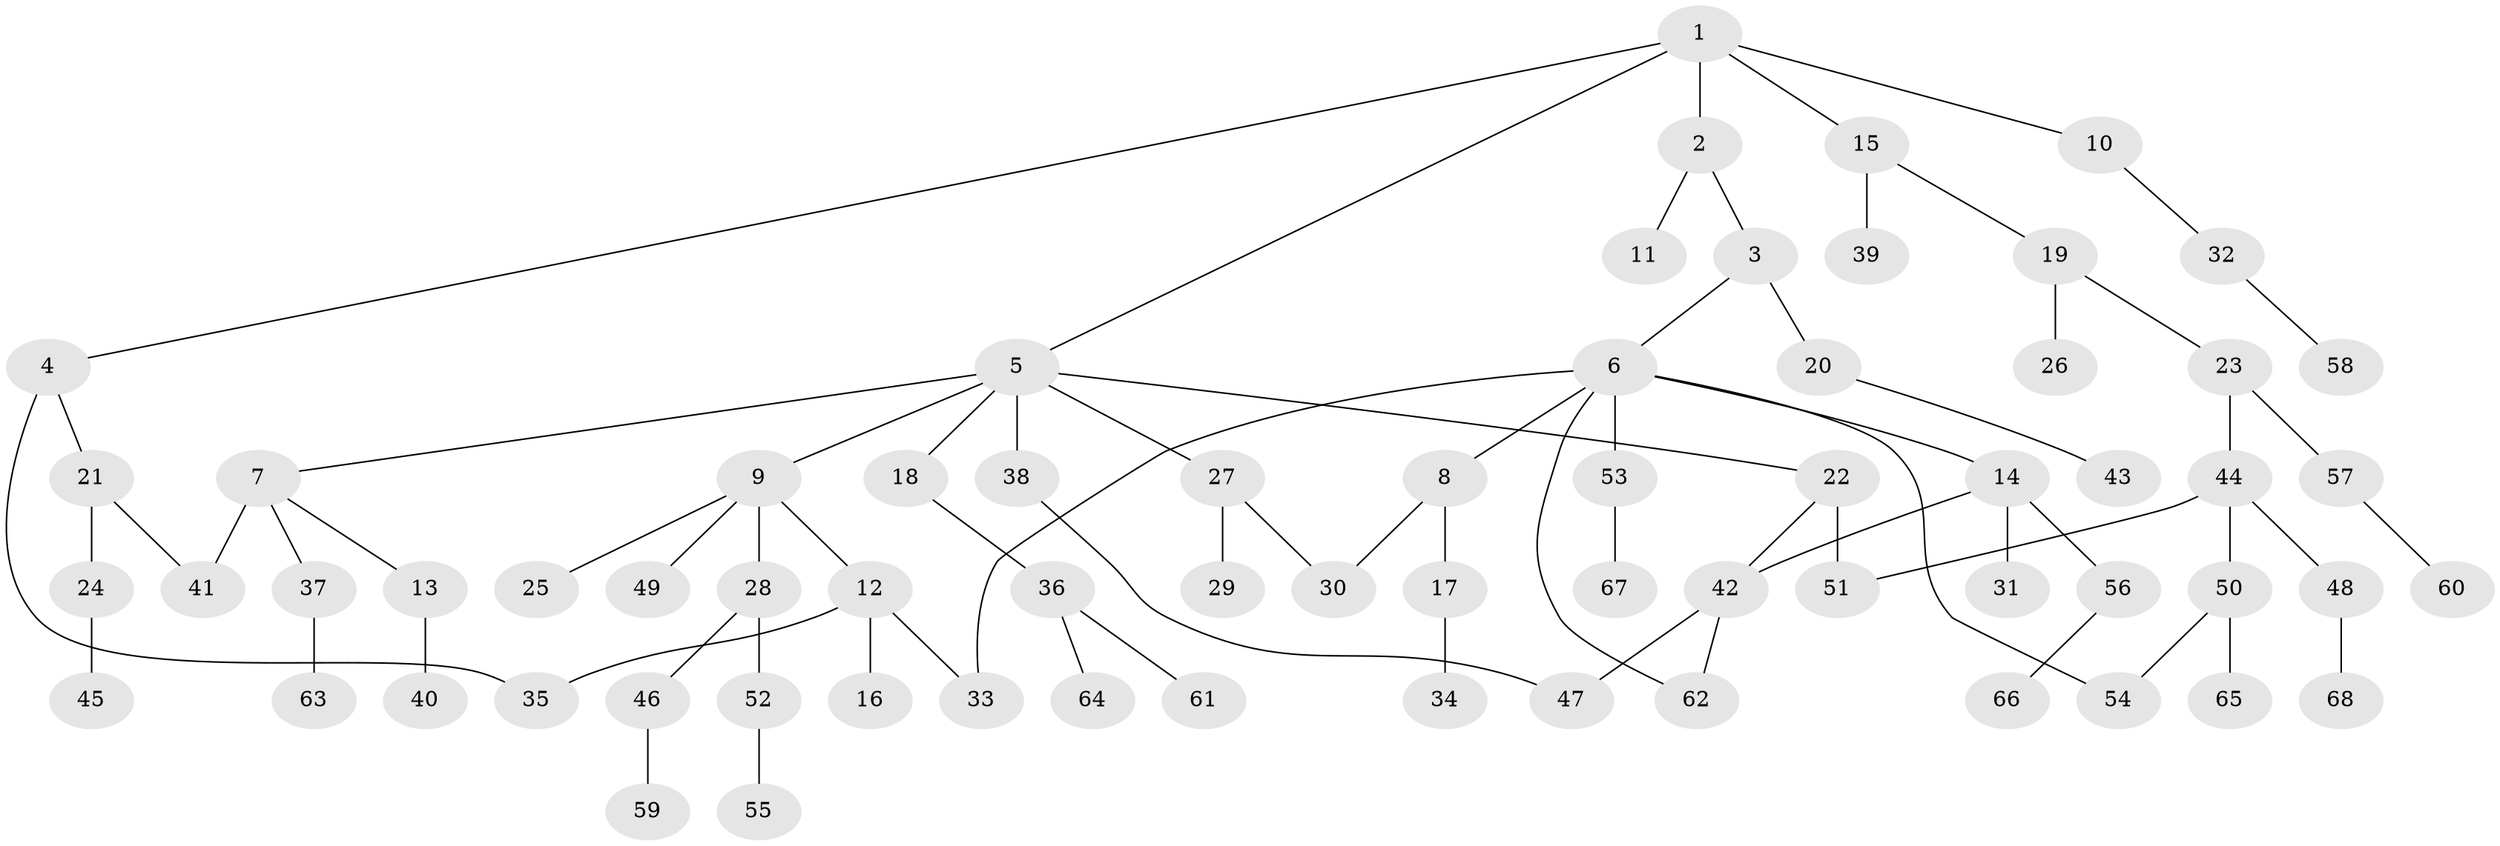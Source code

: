 // original degree distribution, {7: 0.014814814814814815, 2: 0.2962962962962963, 4: 0.05925925925925926, 5: 0.037037037037037035, 8: 0.007407407407407408, 1: 0.42962962962962964, 6: 0.014814814814814815, 3: 0.14074074074074075}
// Generated by graph-tools (version 1.1) at 2025/34/03/09/25 02:34:07]
// undirected, 68 vertices, 76 edges
graph export_dot {
graph [start="1"]
  node [color=gray90,style=filled];
  1;
  2;
  3;
  4;
  5;
  6;
  7;
  8;
  9;
  10;
  11;
  12;
  13;
  14;
  15;
  16;
  17;
  18;
  19;
  20;
  21;
  22;
  23;
  24;
  25;
  26;
  27;
  28;
  29;
  30;
  31;
  32;
  33;
  34;
  35;
  36;
  37;
  38;
  39;
  40;
  41;
  42;
  43;
  44;
  45;
  46;
  47;
  48;
  49;
  50;
  51;
  52;
  53;
  54;
  55;
  56;
  57;
  58;
  59;
  60;
  61;
  62;
  63;
  64;
  65;
  66;
  67;
  68;
  1 -- 2 [weight=2.0];
  1 -- 4 [weight=1.0];
  1 -- 5 [weight=1.0];
  1 -- 10 [weight=1.0];
  1 -- 15 [weight=1.0];
  2 -- 3 [weight=1.0];
  2 -- 11 [weight=1.0];
  3 -- 6 [weight=1.0];
  3 -- 20 [weight=1.0];
  4 -- 21 [weight=1.0];
  4 -- 35 [weight=2.0];
  5 -- 7 [weight=1.0];
  5 -- 9 [weight=1.0];
  5 -- 18 [weight=1.0];
  5 -- 22 [weight=1.0];
  5 -- 27 [weight=1.0];
  5 -- 38 [weight=1.0];
  6 -- 8 [weight=1.0];
  6 -- 14 [weight=1.0];
  6 -- 33 [weight=1.0];
  6 -- 53 [weight=1.0];
  6 -- 54 [weight=1.0];
  6 -- 62 [weight=1.0];
  7 -- 13 [weight=1.0];
  7 -- 37 [weight=1.0];
  7 -- 41 [weight=3.0];
  8 -- 17 [weight=2.0];
  8 -- 30 [weight=1.0];
  9 -- 12 [weight=1.0];
  9 -- 25 [weight=1.0];
  9 -- 28 [weight=1.0];
  9 -- 49 [weight=1.0];
  10 -- 32 [weight=1.0];
  12 -- 16 [weight=2.0];
  12 -- 33 [weight=1.0];
  12 -- 35 [weight=1.0];
  13 -- 40 [weight=2.0];
  14 -- 31 [weight=1.0];
  14 -- 42 [weight=1.0];
  14 -- 56 [weight=1.0];
  15 -- 19 [weight=1.0];
  15 -- 39 [weight=1.0];
  17 -- 34 [weight=1.0];
  18 -- 36 [weight=1.0];
  19 -- 23 [weight=1.0];
  19 -- 26 [weight=2.0];
  20 -- 43 [weight=1.0];
  21 -- 24 [weight=2.0];
  21 -- 41 [weight=1.0];
  22 -- 42 [weight=1.0];
  22 -- 51 [weight=3.0];
  23 -- 44 [weight=1.0];
  23 -- 57 [weight=2.0];
  24 -- 45 [weight=1.0];
  27 -- 29 [weight=2.0];
  27 -- 30 [weight=1.0];
  28 -- 46 [weight=1.0];
  28 -- 52 [weight=1.0];
  32 -- 58 [weight=1.0];
  36 -- 61 [weight=1.0];
  36 -- 64 [weight=1.0];
  37 -- 63 [weight=1.0];
  38 -- 47 [weight=1.0];
  42 -- 47 [weight=1.0];
  42 -- 62 [weight=1.0];
  44 -- 48 [weight=1.0];
  44 -- 50 [weight=1.0];
  44 -- 51 [weight=1.0];
  46 -- 59 [weight=1.0];
  48 -- 68 [weight=1.0];
  50 -- 54 [weight=1.0];
  50 -- 65 [weight=1.0];
  52 -- 55 [weight=1.0];
  53 -- 67 [weight=1.0];
  56 -- 66 [weight=1.0];
  57 -- 60 [weight=1.0];
}
